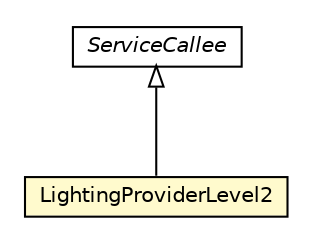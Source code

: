 #!/usr/local/bin/dot
#
# Class diagram 
# Generated by UMLGraph version R5_6-24-gf6e263 (http://www.umlgraph.org/)
#

digraph G {
	edge [fontname="Helvetica",fontsize=10,labelfontname="Helvetica",labelfontsize=10];
	node [fontname="Helvetica",fontsize=10,shape=plaintext];
	nodesep=0.25;
	ranksep=0.5;
	// org.universAAL.middleware.service.ServiceCallee
	c5220899 [label=<<table title="org.universAAL.middleware.service.ServiceCallee" border="0" cellborder="1" cellspacing="0" cellpadding="2" port="p" href="../../../middleware/service/ServiceCallee.html">
		<tr><td><table border="0" cellspacing="0" cellpadding="1">
<tr><td align="center" balign="center"><font face="Helvetica-Oblique"> ServiceCallee </font></td></tr>
		</table></td></tr>
		</table>>, URL="../../../middleware/service/ServiceCallee.html", fontname="Helvetica", fontcolor="black", fontsize=10.0];
	// org.universAAL.samples.lighting.server_regular.LightingProviderLevel2
	c5223008 [label=<<table title="org.universAAL.samples.lighting.server_regular.LightingProviderLevel2" border="0" cellborder="1" cellspacing="0" cellpadding="2" port="p" bgcolor="lemonChiffon" href="./LightingProviderLevel2.html">
		<tr><td><table border="0" cellspacing="0" cellpadding="1">
<tr><td align="center" balign="center"> LightingProviderLevel2 </td></tr>
		</table></td></tr>
		</table>>, URL="./LightingProviderLevel2.html", fontname="Helvetica", fontcolor="black", fontsize=10.0];
	//org.universAAL.samples.lighting.server_regular.LightingProviderLevel2 extends org.universAAL.middleware.service.ServiceCallee
	c5220899:p -> c5223008:p [dir=back,arrowtail=empty];
}

